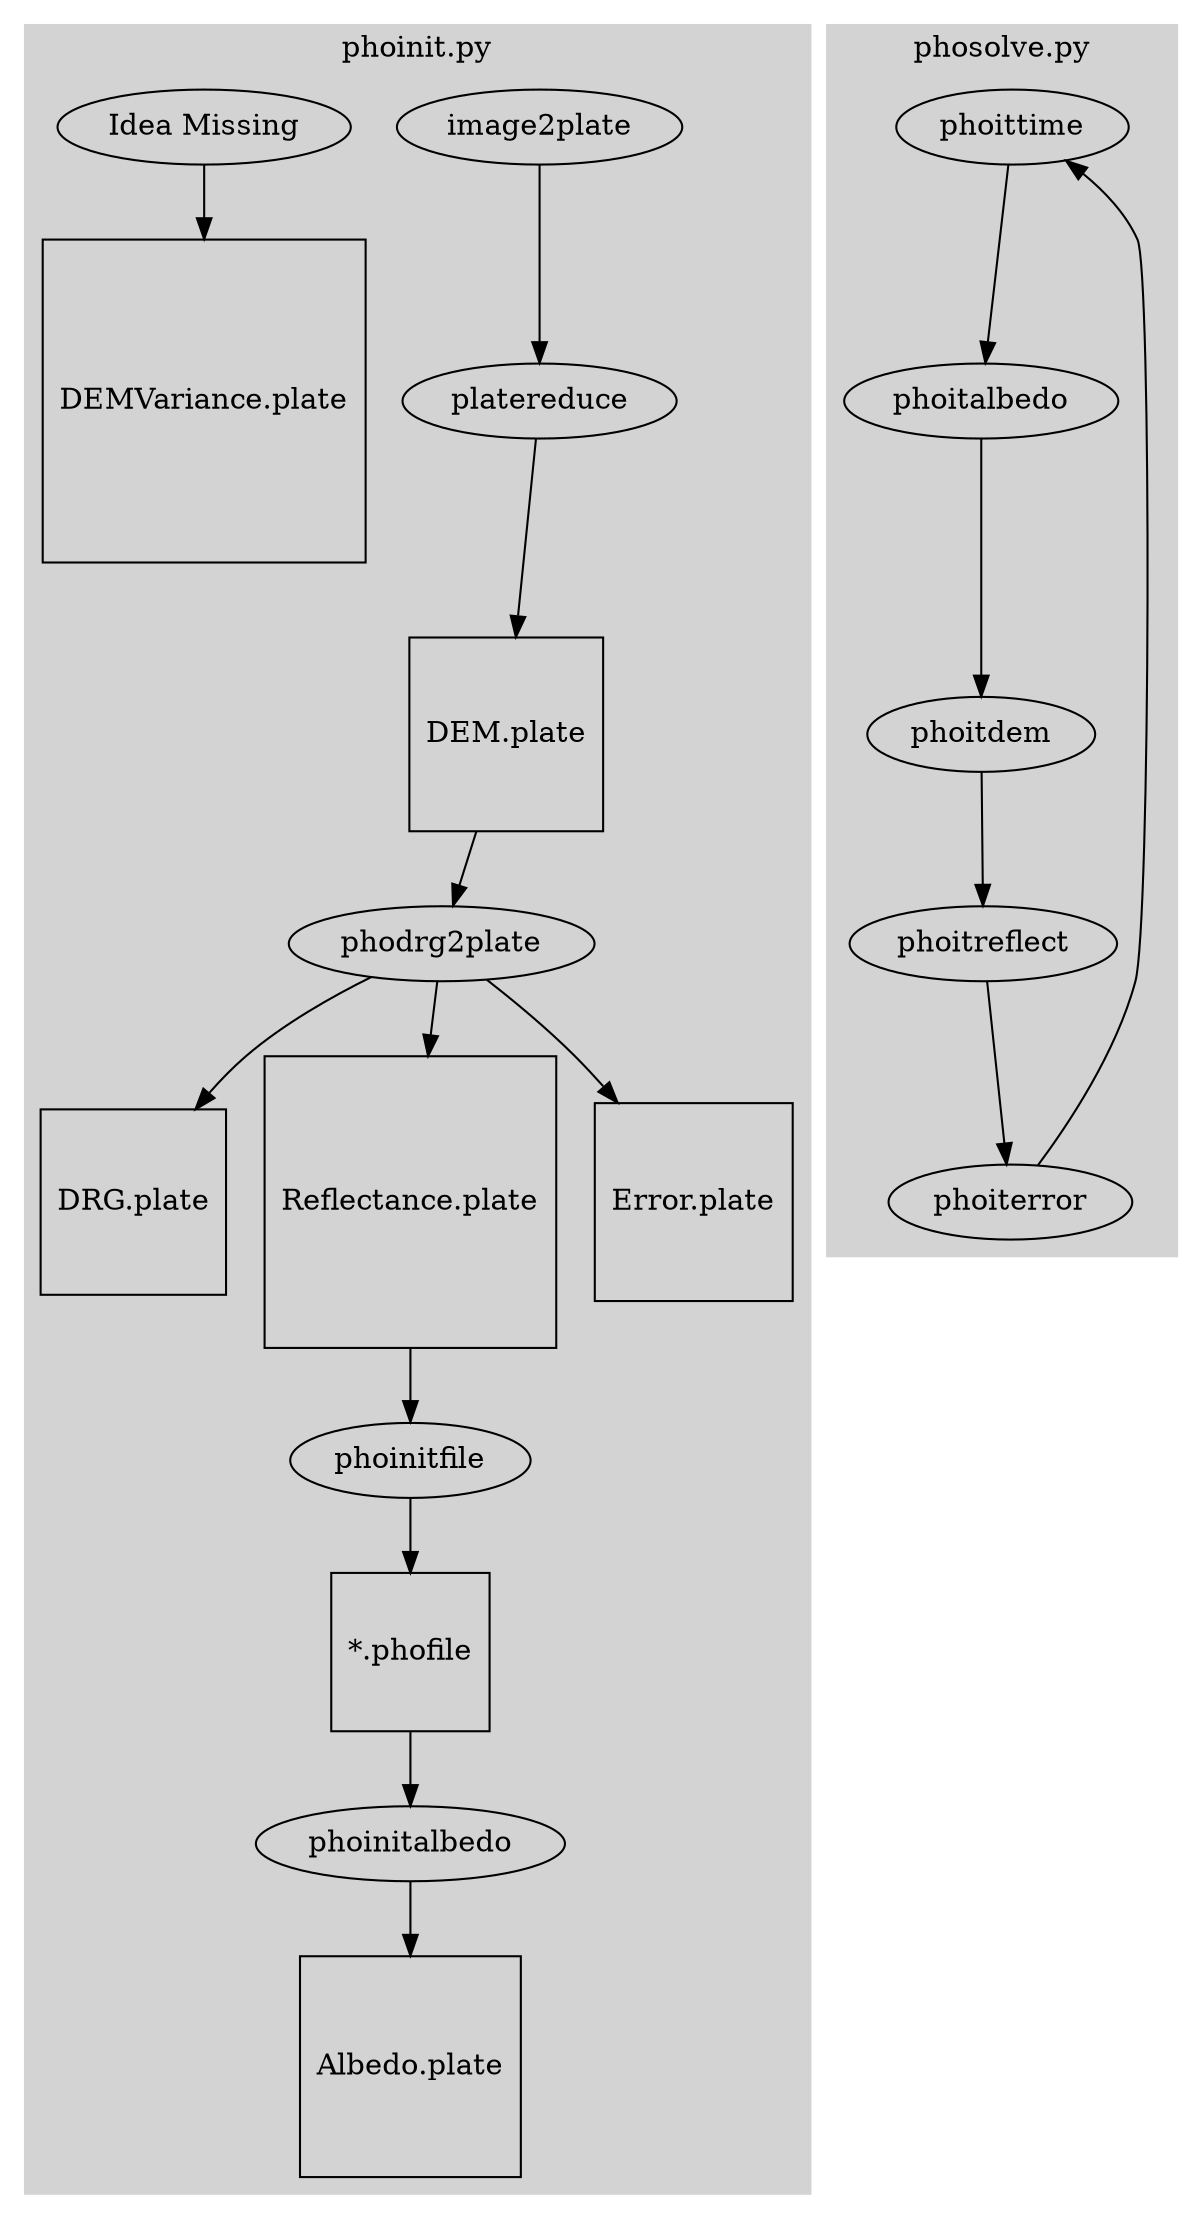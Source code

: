 digraph g {

subgraph cluster_0 {
        color=lightgrey;
        style=filled;
        image2plate -> platereduce -> "DEM.plate"
        "Idea Missing" -> "DEMVariance.plate"
        phodrg2plate -> "DRG.plate"
        phodrg2plate -> "Reflectance.plate"
        phodrg2plate -> "Error.plate"
        phoinitfile -> "*.phofile"
        phoinitalbedo -> "Albedo.plate"

"DEM.plate" -> phodrg2plate
"Reflectance.plate" -> phoinitfile
"*.phofile" -> phoinitalbedo

        label = "phoinit.py";
        "DEM.plate" [shape=square]
        "DEMVariance.plate" [shape=square]
        "DRG.plate" [shape=square]
        "Reflectance.plate" [shape=square]
        "Error.plate" [shape=square]
        "*.phofile" [shape=square]
        "Albedo.plate" [shape=square]
}

subgraph cluster_1 {
        color=lightgrey;
        style=filled;
        phoittime -> phoitalbedo -> phoitdem -> phoitreflect -> phoiterror;
        phoiterror -> phoittime;
        label = "phosolve.py";
}

}